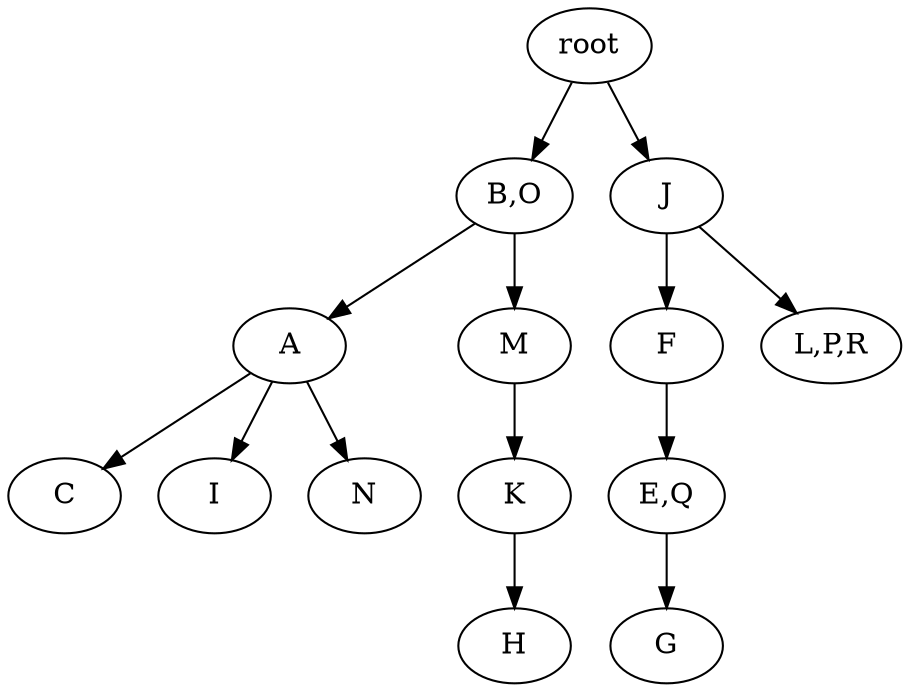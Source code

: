 strict digraph G {
	graph [name=G];
	0	 [label=root];
	7	 [label="B,O"];
	0 -> 7;
	1	 [label=J];
	0 -> 1;
	9	 [label=A];
	12	 [label=C];
	9 -> 12;
	14	 [label=I];
	9 -> 14;
	13	 [label=N];
	9 -> 13;
	7 -> 9;
	8	 [label=M];
	7 -> 8;
	5	 [label="E,Q"];
	4	 [label=G];
	5 -> 4;
	2	 [label=F];
	2 -> 5;
	11	 [label=H];
	1 -> 2;
	6	 [label="L,P,R"];
	1 -> 6;
	10	 [label=K];
	10 -> 11;
	8 -> 10;
}
